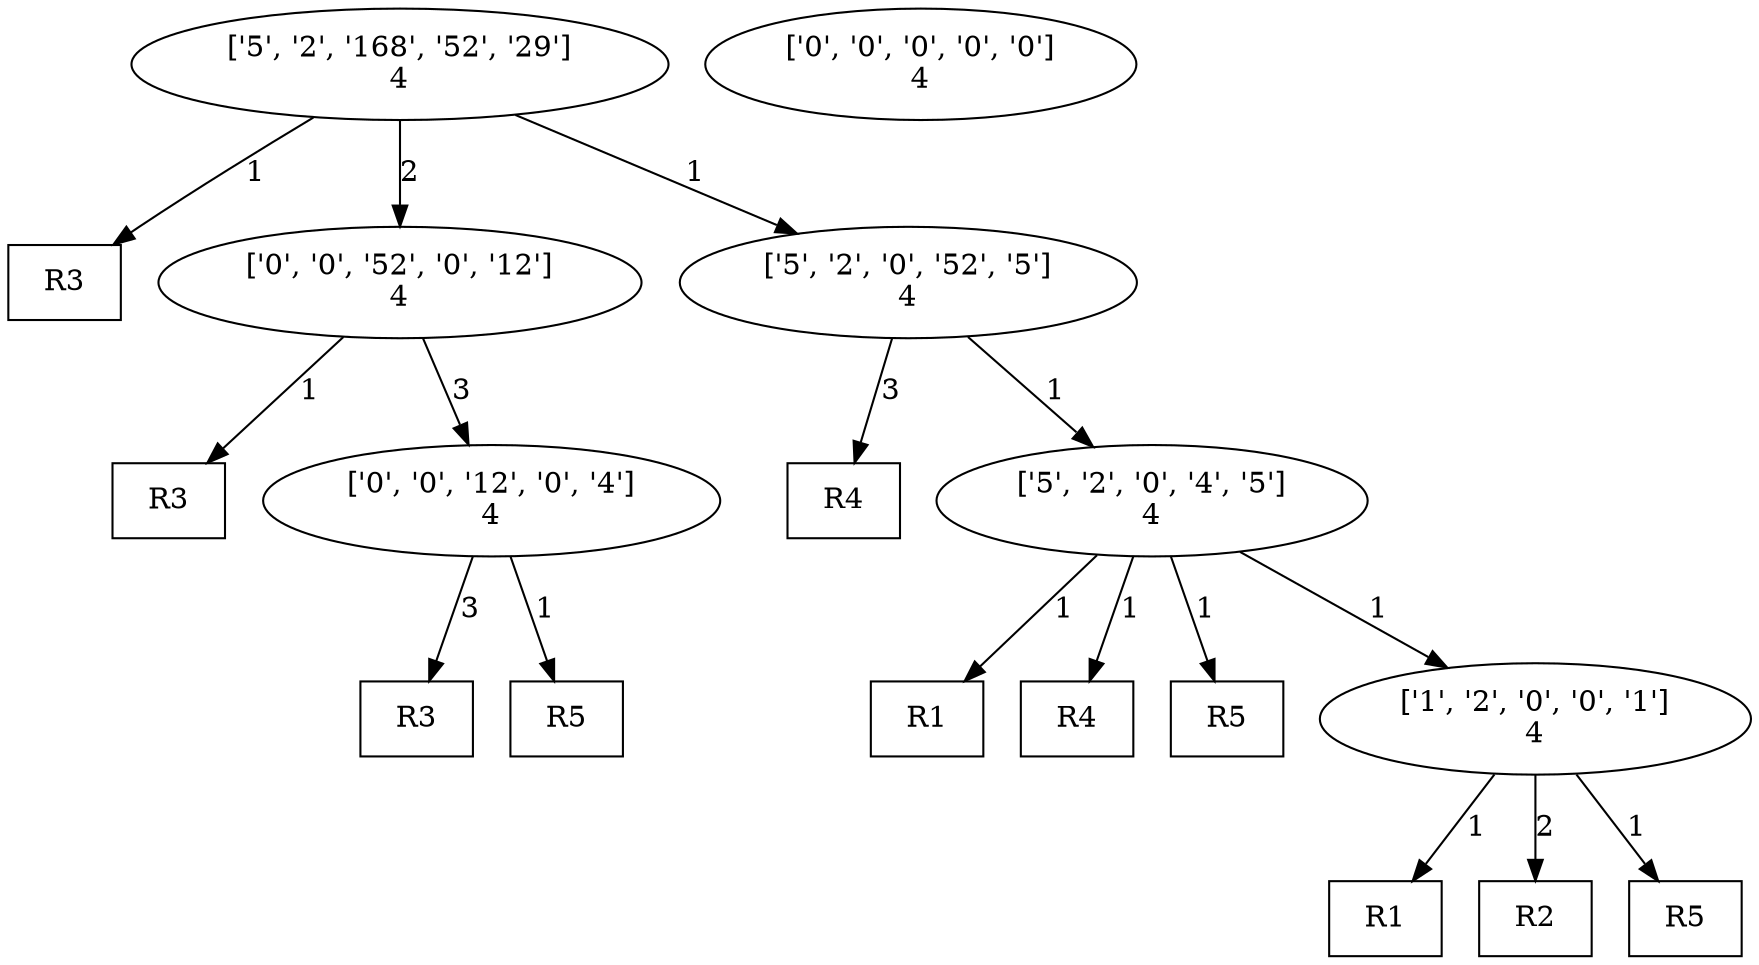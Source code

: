 digraph "DD" { 
graph [ ordering = "out"];
1 [label = "['5', '2', '168', '52', '29']\n4"];
5000 [shape="box",label = "R3"];
1 -> 5000[label =1];2 [label = "['0', '0', '52', '0', '12']\n4"];
5001 [shape="box",label = "R3"];
2 -> 5001[label =1];3 [label = "['5', '2', '0', '52', '5']\n4"];
5002 [shape="box",label = "R4"];
3 -> 5002[label =3];4 [label = "['0', '0', '12', '0', '4']\n4"];
5003 [shape="box",label = "R3"];
4 -> 5003[label =3];5004 [shape="box",label = "R5"];
4 -> 5004[label =1];5 [label = "['5', '2', '0', '4', '5']\n4"];
5005 [shape="box",label = "R1"];
5 -> 5005[label =1];5006 [shape="box",label = "R4"];
5 -> 5006[label =1];5007 [shape="box",label = "R5"];
5 -> 5007[label =1];6 [label = "['0', '0', '0', '0', '0']\n4"];
7 [label = "['1', '2', '0', '0', '1']\n4"];
5008 [shape="box",label = "R1"];
7 -> 5008[label =1];5009 [shape="box",label = "R2"];
7 -> 5009[label =2];5010 [shape="box",label = "R5"];
7 -> 5010[label =1];1 -> 2[label = 2];
1 -> 3[label = 1];
2 -> 4[label = 3];
3 -> 5[label = 1];
5 -> 7[label = 1];
}
